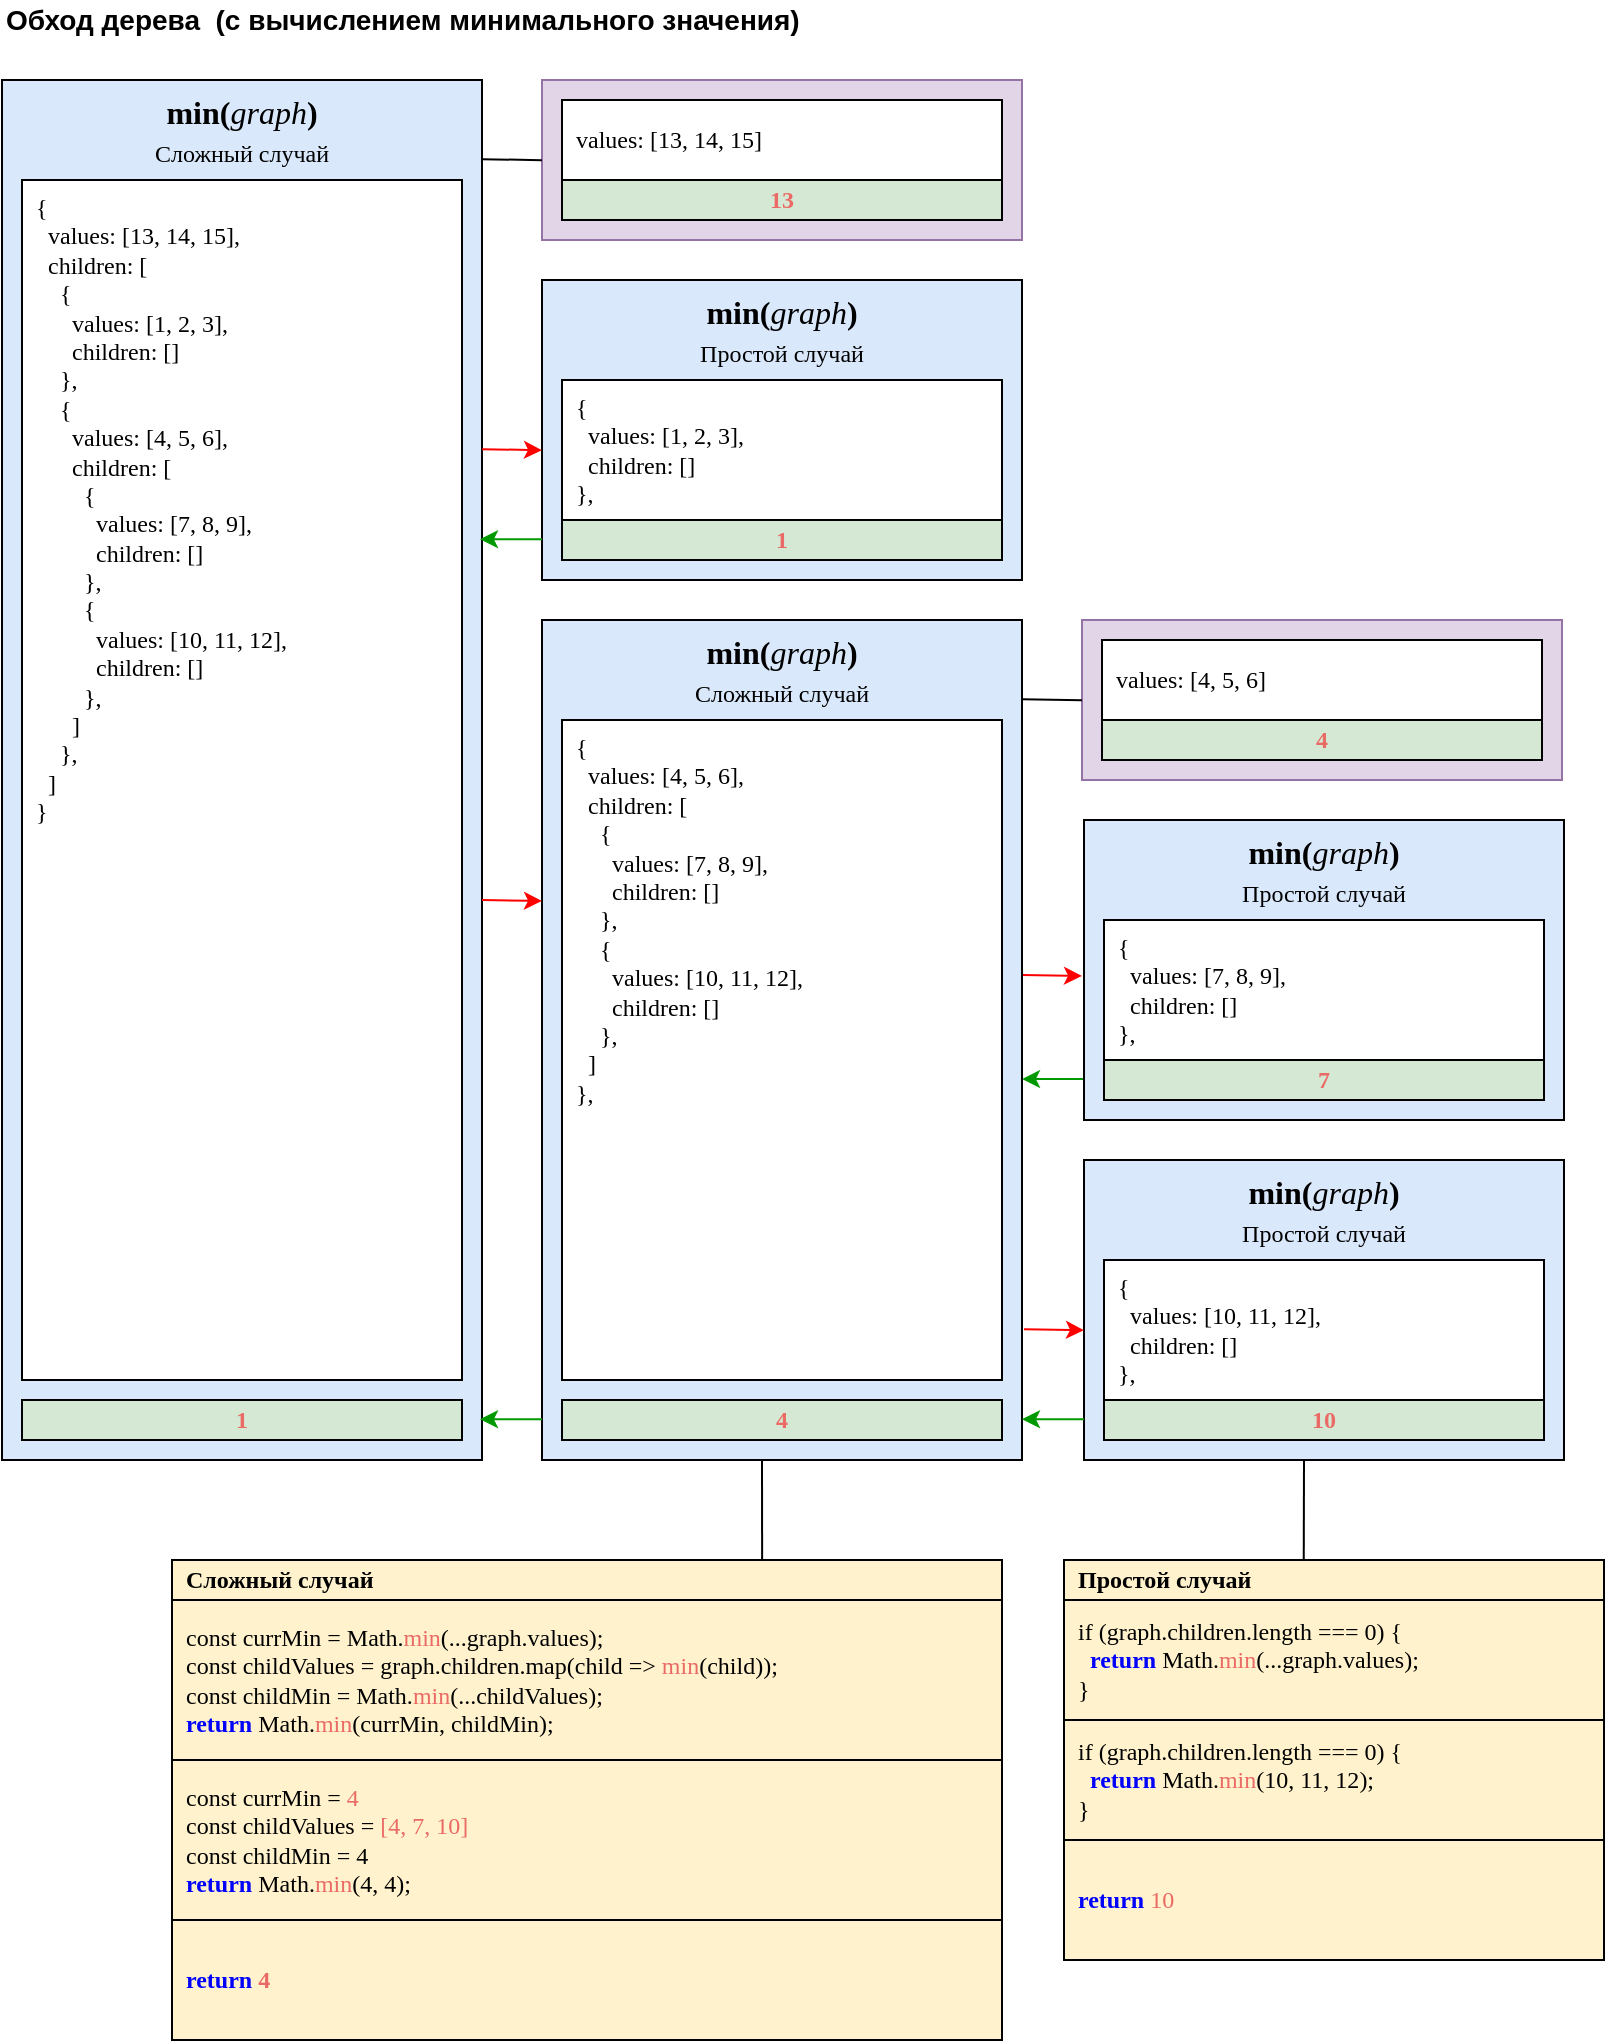 <mxfile version="16.5.1" type="device"><diagram id="dmgtFecwRVRcoEDTW0UY" name="Page-1"><mxGraphModel dx="1673" dy="1029" grid="1" gridSize="10" guides="1" tooltips="1" connect="1" arrows="1" fold="1" page="1" pageScale="1" pageWidth="827" pageHeight="1169" math="0" shadow="0"><root><mxCell id="0"/><mxCell id="1" parent="0"/><mxCell id="QXb-2TPMlepAqoLkhRyg-38" value="Обход дерева&amp;nbsp; (с вычислением минимального значения)" style="text;html=1;align=left;verticalAlign=middle;resizable=0;points=[];autosize=1;strokeColor=none;fillColor=none;fontStyle=1;fontSize=14;" parent="1" vertex="1"><mxGeometry x="20" y="10" width="410" height="20" as="geometry"/></mxCell><mxCell id="Xfr0jiWELPqXWMudC1oe-12" value="" style="shape=table;startSize=0;container=1;collapsible=0;childLayout=tableLayout;fontColor=#EA6B66;fillColor=#FFF2CC;align=left;spacingLeft=5;spacingRight=5;" parent="1" vertex="1"><mxGeometry x="551" y="790" width="270" height="200" as="geometry"/></mxCell><mxCell id="Xfr0jiWELPqXWMudC1oe-13" style="shape=tableRow;horizontal=0;startSize=0;swimlaneHead=0;swimlaneBody=0;top=0;left=0;bottom=0;right=0;collapsible=0;dropTarget=0;fillColor=none;points=[[0,0.5],[1,0.5]];portConstraint=eastwest;fontColor=#EA6B66;" parent="Xfr0jiWELPqXWMudC1oe-12" vertex="1"><mxGeometry width="270" height="20" as="geometry"/></mxCell><mxCell id="Xfr0jiWELPqXWMudC1oe-14" value="&lt;font color=&quot;#000000&quot;&gt;&lt;b&gt;Простой случай&lt;/b&gt;&lt;/font&gt;" style="shape=partialRectangle;html=1;connectable=0;overflow=hidden;fillColor=none;top=0;left=0;bottom=0;right=0;pointerEvents=1;fontColor=#EA6B66;whiteSpace=wrap;align=left;spacingLeft=5;spacingRight=5;fontFamily=Consolas;" parent="Xfr0jiWELPqXWMudC1oe-13" vertex="1"><mxGeometry width="270" height="20" as="geometry"><mxRectangle width="270" height="20" as="alternateBounds"/></mxGeometry></mxCell><mxCell id="Xfr0jiWELPqXWMudC1oe-15" value="" style="shape=tableRow;horizontal=0;startSize=0;swimlaneHead=0;swimlaneBody=0;top=0;left=0;bottom=0;right=0;collapsible=0;dropTarget=0;fillColor=none;points=[[0,0.5],[1,0.5]];portConstraint=eastwest;fontColor=#EA6B66;" parent="Xfr0jiWELPqXWMudC1oe-12" vertex="1"><mxGeometry y="20" width="270" height="60" as="geometry"/></mxCell><mxCell id="Xfr0jiWELPqXWMudC1oe-16" value="&lt;div&gt;&lt;font color=&quot;#000000&quot; face=&quot;consolas&quot;&gt;if (graph.children.length === 0) {&lt;/font&gt;&lt;/div&gt;&lt;div&gt;&lt;font color=&quot;#000000&quot; face=&quot;consolas&quot;&gt;&amp;nbsp;&amp;nbsp;&lt;/font&gt;&lt;b style=&quot;color: rgb(0 , 0 , 0) ; font-family: &amp;#34;consolas&amp;#34;&quot;&gt;&lt;font color=&quot;#0000ff&quot;&gt;return&lt;/font&gt;&lt;/b&gt;&lt;font face=&quot;consolas&quot;&gt;&amp;nbsp;&lt;/font&gt;&lt;font face=&quot;consolas&quot;&gt;&lt;font color=&quot;#000000&quot;&gt;Math.&lt;/font&gt;min&lt;/font&gt;&lt;font color=&quot;#000000&quot; face=&quot;consolas&quot;&gt;(...graph.values);&lt;/font&gt;&lt;/div&gt;&lt;div&gt;&lt;font color=&quot;#000000&quot; face=&quot;consolas&quot;&gt;}&lt;/font&gt;&lt;/div&gt;" style="shape=partialRectangle;html=1;connectable=0;overflow=hidden;fillColor=none;top=0;left=0;bottom=0;right=0;pointerEvents=1;fontColor=#EA6B66;whiteSpace=wrap;align=left;spacingLeft=5;spacingRight=5;" parent="Xfr0jiWELPqXWMudC1oe-15" vertex="1"><mxGeometry width="270" height="60" as="geometry"><mxRectangle width="270" height="60" as="alternateBounds"/></mxGeometry></mxCell><mxCell id="Xfr0jiWELPqXWMudC1oe-17" value="" style="shape=tableRow;horizontal=0;startSize=0;swimlaneHead=0;swimlaneBody=0;top=0;left=0;bottom=0;right=0;collapsible=0;dropTarget=0;fillColor=none;points=[[0,0.5],[1,0.5]];portConstraint=eastwest;fontColor=#EA6B66;align=left;" parent="Xfr0jiWELPqXWMudC1oe-12" vertex="1"><mxGeometry y="80" width="270" height="60" as="geometry"/></mxCell><mxCell id="Xfr0jiWELPqXWMudC1oe-18" value="&lt;div style=&quot;font-family: &amp;#34;consolas&amp;#34;&quot;&gt;&lt;div style=&quot;font-family: &amp;#34;helvetica&amp;#34;&quot;&gt;&lt;div style=&quot;color: rgb(234 , 107 , 102) ; font-family: &amp;#34;helvetica&amp;#34;&quot;&gt;&lt;font color=&quot;#000000&quot; face=&quot;consolas&quot;&gt;if (graph.children.length === 0) {&lt;/font&gt;&lt;/div&gt;&lt;div style=&quot;font-family: &amp;#34;helvetica&amp;#34;&quot;&gt;&lt;font color=&quot;#000000&quot; face=&quot;consolas&quot; style=&quot;color: rgb(234 , 107 , 102)&quot;&gt;&amp;nbsp;&amp;nbsp;&lt;/font&gt;&lt;b style=&quot;color: rgb(0 , 0 , 0) ; font-family: &amp;#34;consolas&amp;#34;&quot;&gt;&lt;font color=&quot;#0000ff&quot;&gt;return&lt;/font&gt;&lt;/b&gt;&lt;font face=&quot;consolas&quot; style=&quot;color: rgb(234 , 107 , 102)&quot;&gt;&amp;nbsp;&lt;/font&gt;&lt;font face=&quot;consolas&quot;&gt;&lt;font color=&quot;#000000&quot;&gt;Math.&lt;/font&gt;min&lt;/font&gt;&lt;font color=&quot;#000000&quot; face=&quot;consolas&quot;&gt;(&lt;/font&gt;&lt;font color=&quot;#000000&quot; face=&quot;consolas&quot;&gt;10, 11, 12&lt;/font&gt;&lt;font color=&quot;#000000&quot; face=&quot;consolas&quot;&gt;);&lt;/font&gt;&lt;/div&gt;&lt;div style=&quot;color: rgb(234 , 107 , 102) ; font-family: &amp;#34;helvetica&amp;#34;&quot;&gt;&lt;font color=&quot;#000000&quot; face=&quot;consolas&quot;&gt;}&lt;/font&gt;&lt;/div&gt;&lt;/div&gt;&lt;/div&gt;" style="shape=partialRectangle;html=1;whiteSpace=wrap;connectable=0;overflow=hidden;fillColor=none;top=0;left=0;bottom=0;right=0;pointerEvents=1;fontColor=#EA6B66;align=left;spacingBottom=0;spacingLeft=5;spacingRight=5;" parent="Xfr0jiWELPqXWMudC1oe-17" vertex="1"><mxGeometry width="270" height="60" as="geometry"><mxRectangle width="270" height="60" as="alternateBounds"/></mxGeometry></mxCell><mxCell id="MJOsZDhf4kGICT9vVMlH-18" style="shape=tableRow;horizontal=0;startSize=0;swimlaneHead=0;swimlaneBody=0;top=0;left=0;bottom=0;right=0;collapsible=0;dropTarget=0;fillColor=none;points=[[0,0.5],[1,0.5]];portConstraint=eastwest;fontColor=#EA6B66;align=left;" parent="Xfr0jiWELPqXWMudC1oe-12" vertex="1"><mxGeometry y="140" width="270" height="60" as="geometry"/></mxCell><mxCell id="MJOsZDhf4kGICT9vVMlH-19" value="&lt;b style=&quot;color: rgb(0 , 0 , 0) ; font-family: &amp;#34;consolas&amp;#34;&quot;&gt;&lt;font color=&quot;#0000ff&quot;&gt;return&lt;/font&gt;&lt;/b&gt;&lt;font face=&quot;consolas&quot;&gt;&amp;nbsp;&lt;/font&gt;&lt;font face=&quot;consolas&quot;&gt;10&lt;/font&gt;" style="shape=partialRectangle;html=1;whiteSpace=wrap;connectable=0;overflow=hidden;fillColor=none;top=0;left=0;bottom=0;right=0;pointerEvents=1;fontColor=#EA6B66;align=left;spacingBottom=0;spacingLeft=5;spacingRight=5;" parent="MJOsZDhf4kGICT9vVMlH-18" vertex="1"><mxGeometry width="270" height="60" as="geometry"><mxRectangle width="270" height="60" as="alternateBounds"/></mxGeometry></mxCell><mxCell id="Xfr0jiWELPqXWMudC1oe-22" value="" style="shape=table;startSize=0;container=1;collapsible=0;childLayout=tableLayout;fontColor=#EA6B66;fillColor=#FFF2CC;align=left;spacingLeft=5;spacingRight=5;fontStyle=0" parent="1" vertex="1"><mxGeometry x="105" y="790" width="415" height="240" as="geometry"/></mxCell><mxCell id="Xfr0jiWELPqXWMudC1oe-23" style="shape=tableRow;horizontal=0;startSize=0;swimlaneHead=0;swimlaneBody=0;top=0;left=0;bottom=0;right=0;collapsible=0;dropTarget=0;fillColor=none;points=[[0,0.5],[1,0.5]];portConstraint=eastwest;fontColor=#EA6B66;" parent="Xfr0jiWELPqXWMudC1oe-22" vertex="1"><mxGeometry width="415" height="20" as="geometry"/></mxCell><mxCell id="Xfr0jiWELPqXWMudC1oe-24" value="&lt;font color=&quot;#000000&quot;&gt;&lt;b&gt;Сложный случай&lt;/b&gt;&lt;/font&gt;" style="shape=partialRectangle;html=1;connectable=0;overflow=hidden;fillColor=none;top=0;left=0;bottom=0;right=0;pointerEvents=1;fontColor=#EA6B66;whiteSpace=wrap;align=left;spacingLeft=5;spacingRight=5;fontFamily=Consolas;" parent="Xfr0jiWELPqXWMudC1oe-23" vertex="1"><mxGeometry width="415" height="20" as="geometry"><mxRectangle width="415" height="20" as="alternateBounds"/></mxGeometry></mxCell><mxCell id="Xfr0jiWELPqXWMudC1oe-25" value="" style="shape=tableRow;horizontal=0;startSize=0;swimlaneHead=0;swimlaneBody=0;top=0;left=0;bottom=0;right=0;collapsible=0;dropTarget=0;fillColor=none;points=[[0,0.5],[1,0.5]];portConstraint=eastwest;fontColor=#EA6B66;" parent="Xfr0jiWELPqXWMudC1oe-22" vertex="1"><mxGeometry y="20" width="415" height="80" as="geometry"/></mxCell><mxCell id="Xfr0jiWELPqXWMudC1oe-26" value="&lt;div&gt;&lt;/div&gt;&lt;font face=&quot;consolas&quot;&gt;&lt;div&gt;&lt;font color=&quot;#000000&quot;&gt;const currMin = Math.&lt;/font&gt;min&lt;font color=&quot;#000000&quot;&gt;(...graph.values);&lt;/font&gt;&lt;/div&gt;&lt;div&gt;&lt;font color=&quot;#000000&quot;&gt;const childValues = graph.children.map(child =&amp;gt; &lt;/font&gt;min&lt;font color=&quot;#000000&quot;&gt;(child));&lt;/font&gt;&lt;br&gt;&lt;/div&gt;&lt;div&gt;&lt;font color=&quot;#000000&quot;&gt;const childMin = Math.&lt;/font&gt;min&lt;font color=&quot;#000000&quot;&gt;(...childValues);&lt;/font&gt;&lt;br&gt;&lt;/div&gt;&lt;/font&gt;&lt;span style=&quot;font-weight: 700 ; color: rgb(0 , 0 , 0) ; font-family: &amp;#34;consolas&amp;#34;&quot;&gt;&lt;font color=&quot;#0000ff&quot;&gt;return&lt;/font&gt;&lt;/span&gt;&lt;font color=&quot;#000000&quot; face=&quot;consolas&quot; style=&quot;font-weight: 700&quot;&gt;&amp;nbsp;&lt;/font&gt;&lt;font color=&quot;#000000&quot; style=&quot;font-family: &amp;#34;consolas&amp;#34;&quot;&gt;Math.&lt;/font&gt;&lt;span style=&quot;font-family: &amp;#34;consolas&amp;#34;&quot;&gt;min&lt;/span&gt;&lt;font color=&quot;#000000&quot; style=&quot;font-family: &amp;#34;consolas&amp;#34;&quot;&gt;(currMin, childMin);&lt;/font&gt;&lt;font color=&quot;#000000&quot; face=&quot;consolas&quot; style=&quot;font-weight: 700&quot;&gt;&lt;br&gt;&lt;/font&gt;" style="shape=partialRectangle;html=1;connectable=0;overflow=hidden;fillColor=none;top=0;left=0;bottom=0;right=0;pointerEvents=1;fontColor=#EA6B66;whiteSpace=wrap;align=left;spacingLeft=5;spacingRight=5;" parent="Xfr0jiWELPqXWMudC1oe-25" vertex="1"><mxGeometry width="415" height="80" as="geometry"><mxRectangle width="415" height="80" as="alternateBounds"/></mxGeometry></mxCell><mxCell id="Xfr0jiWELPqXWMudC1oe-27" value="" style="shape=tableRow;horizontal=0;startSize=0;swimlaneHead=0;swimlaneBody=0;top=0;left=0;bottom=0;right=0;collapsible=0;dropTarget=0;fillColor=none;points=[[0,0.5],[1,0.5]];portConstraint=eastwest;fontColor=#EA6B66;align=left;" parent="Xfr0jiWELPqXWMudC1oe-22" vertex="1"><mxGeometry y="100" width="415" height="80" as="geometry"/></mxCell><mxCell id="Xfr0jiWELPqXWMudC1oe-28" value="&lt;div style=&quot;font-family: &amp;#34;consolas&amp;#34;&quot;&gt;&lt;div style=&quot;font-family: &amp;#34;helvetica&amp;#34;&quot;&gt;&lt;div style=&quot;font-family: &amp;#34;helvetica&amp;#34;&quot;&gt;&lt;div style=&quot;font-family: &amp;#34;consolas&amp;#34;&quot;&gt;&lt;font color=&quot;#000000&quot;&gt;const currMin = &lt;/font&gt;4&lt;/div&gt;&lt;div style=&quot;font-family: &amp;#34;consolas&amp;#34;&quot;&gt;&lt;font color=&quot;#000000&quot;&gt;const childValues = &lt;/font&gt;[4, 7, 10]&lt;br&gt;&lt;/div&gt;&lt;div style=&quot;font-family: &amp;#34;consolas&amp;#34;&quot;&gt;&lt;font color=&quot;#000000&quot;&gt;const childMin = 4&lt;/font&gt;&lt;br&gt;&lt;/div&gt;&lt;div style=&quot;font-family: &amp;#34;consolas&amp;#34;&quot;&gt;&lt;span style=&quot;font-weight: 700 ; color: rgb(0 , 0 , 0)&quot;&gt;&lt;font color=&quot;#0000ff&quot;&gt;return&lt;/font&gt;&lt;/span&gt;&lt;font color=&quot;#000000&quot; face=&quot;consolas&quot; style=&quot;font-weight: 700&quot;&gt;&amp;nbsp;&lt;/font&gt;&lt;font color=&quot;#000000&quot;&gt;Math.&lt;/font&gt;min&lt;font color=&quot;#000000&quot;&gt;(4, 4);&lt;/font&gt;&lt;/div&gt;&lt;/div&gt;&lt;/div&gt;&lt;/div&gt;" style="shape=partialRectangle;html=1;whiteSpace=wrap;connectable=0;overflow=hidden;fillColor=none;top=0;left=0;bottom=0;right=0;pointerEvents=1;fontColor=#EA6B66;align=left;spacingBottom=0;spacingLeft=5;spacingRight=5;" parent="Xfr0jiWELPqXWMudC1oe-27" vertex="1"><mxGeometry width="415" height="80" as="geometry"><mxRectangle width="415" height="80" as="alternateBounds"/></mxGeometry></mxCell><mxCell id="Xfr0jiWELPqXWMudC1oe-60" style="shape=tableRow;horizontal=0;startSize=0;swimlaneHead=0;swimlaneBody=0;top=0;left=0;bottom=0;right=0;collapsible=0;dropTarget=0;fillColor=none;points=[[0,0.5],[1,0.5]];portConstraint=eastwest;fontColor=#EA6B66;align=left;" parent="Xfr0jiWELPqXWMudC1oe-22" vertex="1"><mxGeometry y="180" width="415" height="60" as="geometry"/></mxCell><mxCell id="Xfr0jiWELPqXWMudC1oe-61" value="&lt;span style=&quot;color: rgb(0 , 0 , 0) ; font-family: &amp;quot;consolas&amp;quot;&quot;&gt;&lt;font color=&quot;#0000ff&quot;&gt;return&lt;/font&gt;&lt;/span&gt;&lt;font color=&quot;#000000&quot; face=&quot;consolas&quot;&gt;&amp;nbsp;&lt;/font&gt;&lt;font face=&quot;consolas&quot;&gt;4&lt;/font&gt;" style="shape=partialRectangle;html=1;whiteSpace=wrap;connectable=0;overflow=hidden;fillColor=none;top=0;left=0;bottom=0;right=0;pointerEvents=1;fontColor=#EA6B66;align=left;spacingBottom=0;spacingLeft=5;spacingRight=5;fontStyle=1" parent="Xfr0jiWELPqXWMudC1oe-60" vertex="1"><mxGeometry width="415" height="60" as="geometry"><mxRectangle width="415" height="60" as="alternateBounds"/></mxGeometry></mxCell><mxCell id="M4VWEjnL6F4p_-uKMQ-v-27" style="edgeStyle=none;rounded=1;sketch=0;orthogonalLoop=1;jettySize=auto;html=1;exitX=0;exitY=0.75;exitDx=0;exitDy=0;entryX=1;entryY=0.363;entryDx=0;entryDy=0;entryPerimeter=0;strokeColor=#009900;" edge="1" parent="1"><mxGeometry relative="1" as="geometry"><mxPoint x="561" y="549.5" as="sourcePoint"/><mxPoint x="530" y="549.53" as="targetPoint"/></mxGeometry></mxCell><mxCell id="M4VWEjnL6F4p_-uKMQ-v-5" value="&lt;span style=&quot;font-weight: 700&quot;&gt;min&lt;/span&gt;&lt;span style=&quot;font-weight: 700&quot;&gt;(&lt;/span&gt;&lt;i&gt;graph&lt;/i&gt;&lt;span style=&quot;font-weight: 700&quot;&gt;)&lt;br&gt;&lt;/span&gt;&lt;span style=&quot;font-size: 12px ; text-align: left&quot;&gt;Простой случай&lt;/span&gt;&lt;span style=&quot;font-weight: 700&quot;&gt;&lt;br&gt;&lt;/span&gt;" style="rounded=0;fillColor=#dae8fc;strokeColor=default;shadow=0;gradientColor=none;whiteSpace=wrap;html=1;fontFamily=Consolas;fontSize=16;verticalAlign=top;" vertex="1" parent="1"><mxGeometry x="561" y="420" width="240" height="150" as="geometry"/></mxCell><mxCell id="M4VWEjnL6F4p_-uKMQ-v-7" value="&lt;div&gt;{&lt;/div&gt;&lt;div&gt;&amp;nbsp; values: [7, 8, 9],&lt;/div&gt;&lt;div&gt;&amp;nbsp; children: []&lt;/div&gt;&lt;div&gt;},&lt;/div&gt;" style="rounded=0;whiteSpace=wrap;html=1;shadow=0;fontFamily=Consolas;align=left;spacingLeft=5;spacingRight=5;verticalAlign=top;" vertex="1" parent="1"><mxGeometry x="571" y="470" width="220" height="70" as="geometry"/></mxCell><mxCell id="M4VWEjnL6F4p_-uKMQ-v-8" value="&lt;span style=&quot;color: rgb(234 , 107 , 102) ; font-family: &amp;#34;consolas&amp;#34; ; text-align: left&quot;&gt;7&lt;/span&gt;" style="rounded=0;whiteSpace=wrap;html=1;shadow=0;fontFamily=Consolas;strokeColor=#000000;align=center;spacingLeft=5;spacingRight=5;verticalAlign=middle;fillColor=#d5e8d4;fontStyle=1" vertex="1" parent="1"><mxGeometry x="571" y="540" width="220" height="20" as="geometry"/></mxCell><mxCell id="M4VWEjnL6F4p_-uKMQ-v-43" style="edgeStyle=none;rounded=1;sketch=0;orthogonalLoop=1;jettySize=auto;html=1;exitX=0.5;exitY=1;exitDx=0;exitDy=0;entryX=0.444;entryY=-0.01;entryDx=0;entryDy=0;entryPerimeter=0;endArrow=none;endFill=0;strokeColor=#000000;" edge="1" parent="1" target="Xfr0jiWELPqXWMudC1oe-13"><mxGeometry relative="1" as="geometry"><mxPoint x="671" y="740.0" as="sourcePoint"/></mxGeometry></mxCell><mxCell id="M4VWEjnL6F4p_-uKMQ-v-9" value="&lt;span style=&quot;font-weight: 700&quot;&gt;min&lt;/span&gt;&lt;span style=&quot;font-weight: 700&quot;&gt;(&lt;/span&gt;&lt;i&gt;graph&lt;/i&gt;&lt;span style=&quot;font-weight: 700&quot;&gt;)&lt;br&gt;&lt;/span&gt;&lt;span style=&quot;font-size: 12px ; text-align: left&quot;&gt;Простой случай&lt;/span&gt;&lt;span style=&quot;font-weight: 700&quot;&gt;&lt;br&gt;&lt;/span&gt;" style="rounded=0;fillColor=#dae8fc;strokeColor=default;shadow=0;gradientColor=none;whiteSpace=wrap;html=1;fontFamily=Consolas;fontSize=16;verticalAlign=top;" vertex="1" parent="1"><mxGeometry x="561" y="590" width="240" height="150" as="geometry"/></mxCell><mxCell id="M4VWEjnL6F4p_-uKMQ-v-10" value="&lt;div&gt;{&lt;/div&gt;&lt;div&gt;&amp;nbsp; values: [10, 11, 12],&lt;/div&gt;&lt;div&gt;&amp;nbsp; children: []&lt;/div&gt;&lt;div&gt;},&lt;/div&gt;" style="rounded=0;whiteSpace=wrap;html=1;shadow=0;fontFamily=Consolas;align=left;spacingLeft=5;spacingRight=5;verticalAlign=top;" vertex="1" parent="1"><mxGeometry x="571" y="640" width="220" height="70" as="geometry"/></mxCell><mxCell id="M4VWEjnL6F4p_-uKMQ-v-11" value="&lt;span style=&quot;color: rgb(234 , 107 , 102) ; font-family: &amp;#34;consolas&amp;#34; ; text-align: left&quot;&gt;10&lt;/span&gt;" style="rounded=0;whiteSpace=wrap;html=1;shadow=0;fontFamily=Consolas;strokeColor=#000000;align=center;spacingLeft=5;spacingRight=5;verticalAlign=middle;fillColor=#d5e8d4;fontStyle=1" vertex="1" parent="1"><mxGeometry x="571" y="710" width="220" height="20" as="geometry"/></mxCell><mxCell id="M4VWEjnL6F4p_-uKMQ-v-12" value="" style="rounded=0;fillColor=#e1d5e7;strokeColor=#9673a6;shadow=0;whiteSpace=wrap;html=1;fontFamily=Consolas;fontSize=16;verticalAlign=top;" vertex="1" parent="1"><mxGeometry x="290" y="50" width="240" height="80" as="geometry"/></mxCell><mxCell id="M4VWEjnL6F4p_-uKMQ-v-13" value="values: [13, 14, 15]" style="rounded=0;whiteSpace=wrap;html=1;shadow=0;fontFamily=Consolas;align=left;spacingLeft=5;spacingRight=5;verticalAlign=middle;" vertex="1" parent="1"><mxGeometry x="300" y="60" width="220" height="40" as="geometry"/></mxCell><mxCell id="M4VWEjnL6F4p_-uKMQ-v-14" value="&lt;span style=&quot;color: rgb(234 , 107 , 102) ; font-family: &amp;#34;consolas&amp;#34; ; text-align: left&quot;&gt;13&lt;/span&gt;" style="rounded=0;whiteSpace=wrap;html=1;shadow=0;fontFamily=Consolas;strokeColor=#000000;align=center;spacingLeft=5;spacingRight=5;verticalAlign=middle;fillColor=#d5e8d4;fontStyle=1" vertex="1" parent="1"><mxGeometry x="300" y="100" width="220" height="20" as="geometry"/></mxCell><mxCell id="M4VWEjnL6F4p_-uKMQ-v-16" value="&lt;span style=&quot;font-weight: 700&quot;&gt;min&lt;/span&gt;&lt;span style=&quot;font-weight: 700&quot;&gt;(&lt;/span&gt;&lt;i&gt;graph&lt;/i&gt;&lt;span style=&quot;font-weight: 700&quot;&gt;)&lt;br&gt;&lt;/span&gt;&lt;span style=&quot;font-size: 12px ; text-align: left&quot;&gt;Простой случай&lt;/span&gt;&lt;span style=&quot;font-weight: 700&quot;&gt;&lt;br&gt;&lt;/span&gt;" style="rounded=0;fillColor=#dae8fc;strokeColor=default;shadow=0;gradientColor=none;whiteSpace=wrap;html=1;fontFamily=Consolas;fontSize=16;verticalAlign=top;" vertex="1" parent="1"><mxGeometry x="290" y="150" width="240" height="150" as="geometry"/></mxCell><mxCell id="M4VWEjnL6F4p_-uKMQ-v-17" value="&lt;div&gt;{&lt;/div&gt;&lt;div&gt;&amp;nbsp; values: [1, 2, 3],&lt;/div&gt;&lt;div&gt;&amp;nbsp; children: []&lt;/div&gt;&lt;div&gt;},&lt;/div&gt;" style="rounded=0;whiteSpace=wrap;html=1;shadow=0;fontFamily=Consolas;align=left;spacingLeft=5;spacingRight=5;verticalAlign=top;" vertex="1" parent="1"><mxGeometry x="300" y="200" width="220" height="70" as="geometry"/></mxCell><mxCell id="M4VWEjnL6F4p_-uKMQ-v-18" value="&lt;span style=&quot;color: rgb(234 , 107 , 102) ; font-family: &amp;#34;consolas&amp;#34; ; text-align: left&quot;&gt;1&lt;/span&gt;" style="rounded=0;whiteSpace=wrap;html=1;shadow=0;fontFamily=Consolas;strokeColor=#000000;align=center;spacingLeft=5;spacingRight=5;verticalAlign=middle;fillColor=#d5e8d4;fontStyle=1" vertex="1" parent="1"><mxGeometry x="300" y="270" width="220" height="20" as="geometry"/></mxCell><mxCell id="M4VWEjnL6F4p_-uKMQ-v-26" style="rounded=0;orthogonalLoop=1;jettySize=auto;html=1;exitX=1;exitY=0.25;exitDx=0;exitDy=0;sketch=0;strokeColor=#FF0000;" edge="1" parent="1"><mxGeometry relative="1" as="geometry"><mxPoint x="530" y="497.5" as="sourcePoint"/><mxPoint x="560" y="498" as="targetPoint"/></mxGeometry></mxCell><mxCell id="M4VWEjnL6F4p_-uKMQ-v-44" style="edgeStyle=none;rounded=1;sketch=0;orthogonalLoop=1;jettySize=auto;html=1;exitX=0.5;exitY=1;exitDx=0;exitDy=0;entryX=0.711;entryY=-0.007;entryDx=0;entryDy=0;entryPerimeter=0;endArrow=none;endFill=0;strokeColor=#000000;" edge="1" parent="1" target="Xfr0jiWELPqXWMudC1oe-23"><mxGeometry relative="1" as="geometry"><mxPoint x="400" y="740.0" as="sourcePoint"/></mxGeometry></mxCell><mxCell id="M4VWEjnL6F4p_-uKMQ-v-19" value="&lt;span style=&quot;font-weight: 700&quot;&gt;min&lt;/span&gt;&lt;span style=&quot;font-weight: 700&quot;&gt;(&lt;/span&gt;&lt;i&gt;graph&lt;/i&gt;&lt;span style=&quot;font-weight: 700&quot;&gt;)&lt;br&gt;&lt;/span&gt;&lt;span style=&quot;font-size: 12px ; text-align: left&quot;&gt;Сложный случай&lt;/span&gt;&lt;span style=&quot;font-weight: 700&quot;&gt;&lt;br&gt;&lt;/span&gt;" style="rounded=0;fillColor=#dae8fc;strokeColor=default;shadow=0;gradientColor=none;whiteSpace=wrap;html=1;fontFamily=Consolas;fontSize=16;verticalAlign=top;" vertex="1" parent="1"><mxGeometry x="290" y="320" width="240" height="420" as="geometry"/></mxCell><mxCell id="M4VWEjnL6F4p_-uKMQ-v-20" value="&lt;div&gt;{&lt;/div&gt;&lt;div&gt;&amp;nbsp; values: [4, 5, 6],&lt;/div&gt;&lt;div&gt;&amp;nbsp; children: [&lt;/div&gt;&lt;div&gt;&amp;nbsp; &amp;nbsp; {&lt;/div&gt;&lt;div&gt;&amp;nbsp; &amp;nbsp; &amp;nbsp; values: [7, 8, 9],&lt;/div&gt;&lt;div&gt;&amp;nbsp; &amp;nbsp; &amp;nbsp; children: []&lt;/div&gt;&lt;div&gt;&amp;nbsp; &amp;nbsp; },&lt;/div&gt;&lt;div&gt;&amp;nbsp; &amp;nbsp; {&lt;/div&gt;&lt;div&gt;&amp;nbsp; &amp;nbsp; &amp;nbsp; values: [10, 11, 12],&lt;/div&gt;&lt;div&gt;&amp;nbsp; &amp;nbsp; &amp;nbsp; children: []&lt;/div&gt;&lt;div&gt;&amp;nbsp; &amp;nbsp; },&lt;/div&gt;&lt;div&gt;&amp;nbsp; ]&lt;/div&gt;&lt;div&gt;},&lt;/div&gt;" style="rounded=0;whiteSpace=wrap;html=1;shadow=0;fontFamily=Consolas;align=left;spacingLeft=5;spacingRight=5;verticalAlign=top;" vertex="1" parent="1"><mxGeometry x="300" y="370" width="220" height="330" as="geometry"/></mxCell><mxCell id="M4VWEjnL6F4p_-uKMQ-v-21" value="&lt;span style=&quot;color: rgb(234 , 107 , 102) ; font-family: &amp;#34;consolas&amp;#34; ; text-align: left&quot;&gt;4&lt;/span&gt;" style="rounded=0;whiteSpace=wrap;html=1;shadow=0;fontFamily=Consolas;strokeColor=#000000;align=center;spacingLeft=5;spacingRight=5;verticalAlign=middle;fillColor=#d5e8d4;fontStyle=1" vertex="1" parent="1"><mxGeometry x="300" y="710" width="220" height="20" as="geometry"/></mxCell><mxCell id="M4VWEjnL6F4p_-uKMQ-v-22" value="&lt;span style=&quot;font-weight: 700&quot;&gt;min&lt;/span&gt;&lt;span style=&quot;font-weight: 700&quot;&gt;(&lt;/span&gt;&lt;i&gt;graph&lt;/i&gt;&lt;span style=&quot;font-weight: 700&quot;&gt;)&lt;br&gt;&lt;/span&gt;&lt;span style=&quot;font-size: 12px ; text-align: left&quot;&gt;Сложный случай&lt;/span&gt;&lt;span style=&quot;font-weight: 700&quot;&gt;&lt;br&gt;&lt;/span&gt;" style="rounded=0;fillColor=#dae8fc;strokeColor=default;shadow=0;gradientColor=none;whiteSpace=wrap;html=1;fontFamily=Consolas;fontSize=16;verticalAlign=top;" vertex="1" parent="1"><mxGeometry x="20" y="50" width="240" height="690" as="geometry"/></mxCell><mxCell id="M4VWEjnL6F4p_-uKMQ-v-23" value="&lt;div&gt;{&lt;/div&gt;&lt;div&gt;&amp;nbsp; values: [13, 14, 15],&lt;/div&gt;&lt;div&gt;&amp;nbsp; children: [&lt;/div&gt;&lt;div&gt;&amp;nbsp; &amp;nbsp; {&lt;/div&gt;&lt;div&gt;&amp;nbsp; &amp;nbsp; &amp;nbsp; values: [1, 2, 3],&lt;/div&gt;&lt;div&gt;&amp;nbsp; &amp;nbsp; &amp;nbsp; children: []&lt;/div&gt;&lt;div&gt;&amp;nbsp; &amp;nbsp; },&lt;/div&gt;&lt;div&gt;&amp;nbsp; &amp;nbsp; {&lt;/div&gt;&lt;div&gt;&amp;nbsp; &amp;nbsp; &amp;nbsp; values: [4, 5, 6],&lt;/div&gt;&lt;div&gt;&amp;nbsp; &amp;nbsp; &amp;nbsp; children: [&lt;/div&gt;&lt;div&gt;&amp;nbsp; &amp;nbsp; &amp;nbsp; &amp;nbsp; {&lt;/div&gt;&lt;div&gt;&amp;nbsp; &amp;nbsp; &amp;nbsp; &amp;nbsp; &amp;nbsp; values: [7, 8, 9],&lt;/div&gt;&lt;div&gt;&amp;nbsp; &amp;nbsp; &amp;nbsp; &amp;nbsp; &amp;nbsp; children: []&lt;/div&gt;&lt;div&gt;&amp;nbsp; &amp;nbsp; &amp;nbsp; &amp;nbsp; },&lt;/div&gt;&lt;div&gt;&amp;nbsp; &amp;nbsp; &amp;nbsp; &amp;nbsp; {&lt;/div&gt;&lt;div&gt;&amp;nbsp; &amp;nbsp; &amp;nbsp; &amp;nbsp; &amp;nbsp; values: [10, 11, 12],&lt;/div&gt;&lt;div&gt;&amp;nbsp; &amp;nbsp; &amp;nbsp; &amp;nbsp; &amp;nbsp; children: []&lt;/div&gt;&lt;div&gt;&amp;nbsp; &amp;nbsp; &amp;nbsp; &amp;nbsp; },&lt;/div&gt;&lt;div&gt;&amp;nbsp; &amp;nbsp; &amp;nbsp; ]&lt;/div&gt;&lt;div&gt;&amp;nbsp; &amp;nbsp; },&lt;/div&gt;&lt;div&gt;&amp;nbsp; ]&lt;/div&gt;&lt;div&gt;}&lt;/div&gt;" style="rounded=0;whiteSpace=wrap;html=1;shadow=0;fontFamily=Consolas;align=left;spacingLeft=5;spacingRight=5;verticalAlign=top;" vertex="1" parent="1"><mxGeometry x="30" y="100" width="220" height="600" as="geometry"/></mxCell><mxCell id="M4VWEjnL6F4p_-uKMQ-v-24" value="&lt;span style=&quot;color: rgb(234 , 107 , 102) ; font-family: &amp;#34;consolas&amp;#34; ; text-align: left&quot;&gt;1&lt;/span&gt;" style="rounded=0;whiteSpace=wrap;html=1;shadow=0;fontFamily=Consolas;strokeColor=#000000;align=center;spacingLeft=5;spacingRight=5;verticalAlign=middle;fillColor=#d5e8d4;fontStyle=1" vertex="1" parent="1"><mxGeometry x="30" y="710" width="220" height="20" as="geometry"/></mxCell><mxCell id="M4VWEjnL6F4p_-uKMQ-v-28" style="rounded=0;orthogonalLoop=1;jettySize=auto;html=1;exitX=1;exitY=0.25;exitDx=0;exitDy=0;sketch=0;strokeColor=#FF0000;" edge="1" parent="1"><mxGeometry relative="1" as="geometry"><mxPoint x="531" y="674.58" as="sourcePoint"/><mxPoint x="561" y="675.08" as="targetPoint"/></mxGeometry></mxCell><mxCell id="M4VWEjnL6F4p_-uKMQ-v-29" style="edgeStyle=none;rounded=1;sketch=0;orthogonalLoop=1;jettySize=auto;html=1;exitX=0;exitY=0.75;exitDx=0;exitDy=0;entryX=1;entryY=0.363;entryDx=0;entryDy=0;entryPerimeter=0;strokeColor=#009900;" edge="1" parent="1"><mxGeometry relative="1" as="geometry"><mxPoint x="561" y="719.58" as="sourcePoint"/><mxPoint x="530" y="719.61" as="targetPoint"/></mxGeometry></mxCell><mxCell id="M4VWEjnL6F4p_-uKMQ-v-30" style="rounded=0;orthogonalLoop=1;jettySize=auto;html=1;exitX=1;exitY=0.25;exitDx=0;exitDy=0;sketch=0;strokeColor=#FF0000;" edge="1" parent="1"><mxGeometry relative="1" as="geometry"><mxPoint x="260" y="234.58" as="sourcePoint"/><mxPoint x="290" y="235.08" as="targetPoint"/></mxGeometry></mxCell><mxCell id="M4VWEjnL6F4p_-uKMQ-v-31" style="rounded=0;orthogonalLoop=1;jettySize=auto;html=1;exitX=1;exitY=0.25;exitDx=0;exitDy=0;sketch=0;strokeColor=#FF0000;" edge="1" parent="1"><mxGeometry relative="1" as="geometry"><mxPoint x="260" y="460" as="sourcePoint"/><mxPoint x="290" y="460.5" as="targetPoint"/></mxGeometry></mxCell><mxCell id="M4VWEjnL6F4p_-uKMQ-v-32" style="edgeStyle=none;rounded=1;sketch=0;orthogonalLoop=1;jettySize=auto;html=1;exitX=0;exitY=0.75;exitDx=0;exitDy=0;entryX=1;entryY=0.363;entryDx=0;entryDy=0;entryPerimeter=0;strokeColor=#009900;" edge="1" parent="1"><mxGeometry relative="1" as="geometry"><mxPoint x="290" y="719.58" as="sourcePoint"/><mxPoint x="259" y="719.61" as="targetPoint"/></mxGeometry></mxCell><mxCell id="M4VWEjnL6F4p_-uKMQ-v-33" style="edgeStyle=none;rounded=1;sketch=0;orthogonalLoop=1;jettySize=auto;html=1;exitX=0;exitY=0.75;exitDx=0;exitDy=0;entryX=1;entryY=0.363;entryDx=0;entryDy=0;entryPerimeter=0;strokeColor=#009900;" edge="1" parent="1"><mxGeometry relative="1" as="geometry"><mxPoint x="290" y="279.58" as="sourcePoint"/><mxPoint x="259" y="279.61" as="targetPoint"/></mxGeometry></mxCell><mxCell id="M4VWEjnL6F4p_-uKMQ-v-34" style="rounded=0;orthogonalLoop=1;jettySize=auto;html=1;exitX=1;exitY=0.25;exitDx=0;exitDy=0;sketch=0;strokeColor=#000000;endArrow=none;endFill=0;" edge="1" parent="1"><mxGeometry relative="1" as="geometry"><mxPoint x="260" y="89.58" as="sourcePoint"/><mxPoint x="290" y="90.08" as="targetPoint"/></mxGeometry></mxCell><mxCell id="M4VWEjnL6F4p_-uKMQ-v-39" value="" style="rounded=0;fillColor=#e1d5e7;strokeColor=#9673a6;shadow=0;whiteSpace=wrap;html=1;fontFamily=Consolas;fontSize=16;verticalAlign=top;" vertex="1" parent="1"><mxGeometry x="560" y="320" width="240" height="80" as="geometry"/></mxCell><mxCell id="M4VWEjnL6F4p_-uKMQ-v-40" value="values: [4, 5, 6]" style="rounded=0;whiteSpace=wrap;html=1;shadow=0;fontFamily=Consolas;align=left;spacingLeft=5;spacingRight=5;verticalAlign=middle;" vertex="1" parent="1"><mxGeometry x="570" y="330" width="220" height="40" as="geometry"/></mxCell><mxCell id="M4VWEjnL6F4p_-uKMQ-v-41" value="&lt;span style=&quot;color: rgb(234 , 107 , 102) ; font-family: &amp;#34;consolas&amp;#34; ; text-align: left&quot;&gt;4&lt;/span&gt;" style="rounded=0;whiteSpace=wrap;html=1;shadow=0;fontFamily=Consolas;strokeColor=#000000;align=center;spacingLeft=5;spacingRight=5;verticalAlign=middle;fillColor=#d5e8d4;fontStyle=1" vertex="1" parent="1"><mxGeometry x="570" y="370" width="220" height="20" as="geometry"/></mxCell><mxCell id="M4VWEjnL6F4p_-uKMQ-v-42" style="rounded=0;orthogonalLoop=1;jettySize=auto;html=1;exitX=1;exitY=0.25;exitDx=0;exitDy=0;sketch=0;strokeColor=#000000;endArrow=none;endFill=0;" edge="1" parent="1"><mxGeometry relative="1" as="geometry"><mxPoint x="530" y="359.58" as="sourcePoint"/><mxPoint x="560" y="360.08" as="targetPoint"/></mxGeometry></mxCell></root></mxGraphModel></diagram></mxfile>